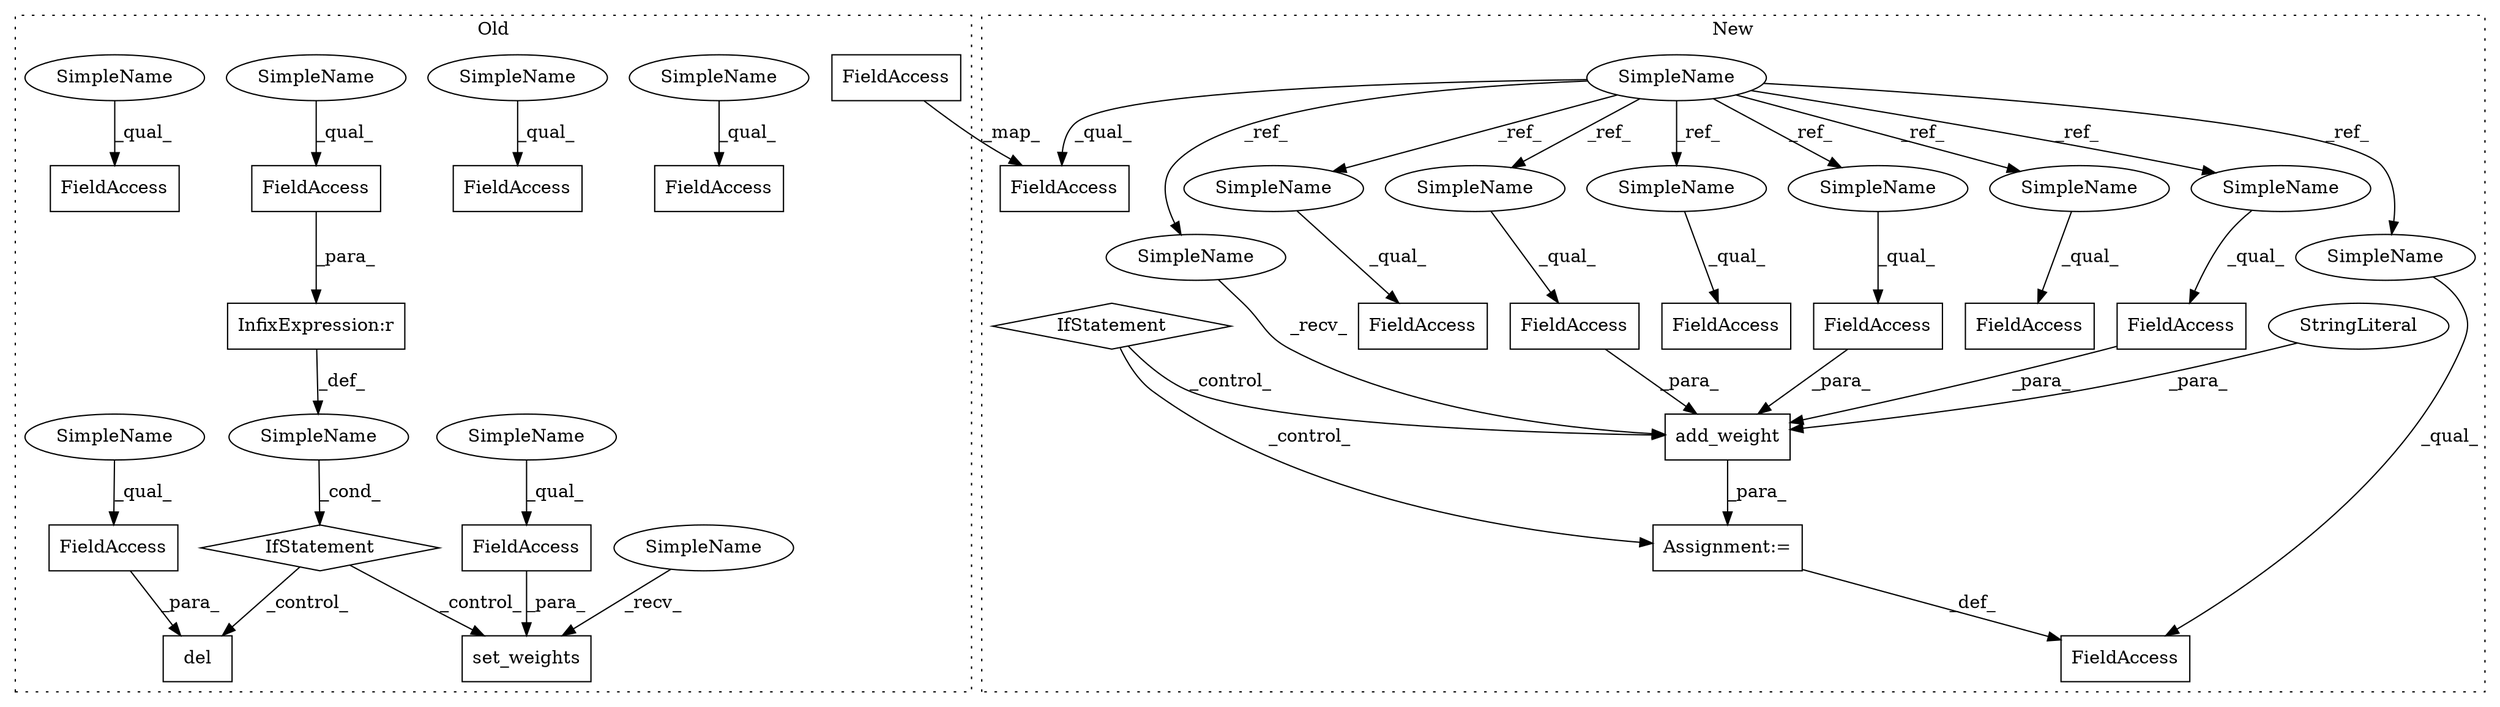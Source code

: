digraph G {
subgraph cluster0 {
1 [label="del" a="32" s="10050,10074" l="4,1" shape="box"];
4 [label="SimpleName" a="42" s="" l="" shape="ellipse"];
5 [label="set_weights" a="32" s="10009,10041" l="12,1" shape="box"];
8 [label="InfixExpression:r" a="27" s="9986" l="4" shape="box"];
9 [label="FieldAccess" a="22" s="10021" l="20" shape="box"];
10 [label="FieldAccess" a="22" s="9966" l="20" shape="box"];
12 [label="FieldAccess" a="22" s="9934" l="21" shape="box"];
13 [label="FieldAccess" a="22" s="9829" l="10" shape="box"];
15 [label="FieldAccess" a="22" s="10054" l="20" shape="box"];
16 [label="IfStatement" a="25" s="9962,9994" l="4,2" shape="diamond"];
18 [label="FieldAccess" a="22" s="9911" l="22" shape="box"];
24 [label="FieldAccess" a="22" s="9570" l="6" shape="box"];
34 [label="SimpleName" a="42" s="9911" l="4" shape="ellipse"];
35 [label="SimpleName" a="42" s="10004" l="4" shape="ellipse"];
36 [label="SimpleName" a="42" s="9829" l="4" shape="ellipse"];
37 [label="SimpleName" a="42" s="10021" l="4" shape="ellipse"];
38 [label="SimpleName" a="42" s="9966" l="4" shape="ellipse"];
39 [label="SimpleName" a="42" s="10054" l="4" shape="ellipse"];
40 [label="SimpleName" a="42" s="9934" l="4" shape="ellipse"];
label = "Old";
style="dotted";
}
subgraph cluster1 {
2 [label="add_weight" a="32" s="3066,3212" l="18,1" shape="box"];
3 [label="FieldAccess" a="22" s="3162" l="25" shape="box"];
6 [label="SimpleName" a="42" s="2346" l="4" shape="ellipse"];
7 [label="StringLiteral" a="45" s="3120" l="15" shape="ellipse"];
11 [label="FieldAccess" a="22" s="3188" l="24" shape="box"];
14 [label="FieldAccess" a="22" s="3136" l="25" shape="box"];
17 [label="FieldAccess" a="22" s="3042" l="18" shape="box"];
19 [label="FieldAccess" a="22" s="2694" l="10" shape="box"];
20 [label="FieldAccess" a="22" s="2942" l="20" shape="box"];
21 [label="FieldAccess" a="22" s="2799" l="13" shape="box"];
22 [label="IfStatement" a="25" s="3011,3032" l="4,2" shape="diamond"];
23 [label="Assignment:=" a="7" s="3060" l="1" shape="box"];
25 [label="FieldAccess" a="22" s="2632" l="17" shape="box"];
26 [label="SimpleName" a="42" s="2942" l="4" shape="ellipse"];
27 [label="SimpleName" a="42" s="3042" l="4" shape="ellipse"];
28 [label="SimpleName" a="42" s="2694" l="4" shape="ellipse"];
29 [label="SimpleName" a="42" s="3061" l="4" shape="ellipse"];
30 [label="SimpleName" a="42" s="2799" l="4" shape="ellipse"];
31 [label="SimpleName" a="42" s="3136" l="4" shape="ellipse"];
32 [label="SimpleName" a="42" s="3162" l="4" shape="ellipse"];
33 [label="SimpleName" a="42" s="3188" l="4" shape="ellipse"];
label = "New";
style="dotted";
}
2 -> 23 [label="_para_"];
3 -> 2 [label="_para_"];
4 -> 16 [label="_cond_"];
6 -> 31 [label="_ref_"];
6 -> 25 [label="_qual_"];
6 -> 32 [label="_ref_"];
6 -> 29 [label="_ref_"];
6 -> 26 [label="_ref_"];
6 -> 33 [label="_ref_"];
6 -> 28 [label="_ref_"];
6 -> 27 [label="_ref_"];
6 -> 30 [label="_ref_"];
7 -> 2 [label="_para_"];
8 -> 4 [label="_def_"];
9 -> 5 [label="_para_"];
10 -> 8 [label="_para_"];
11 -> 2 [label="_para_"];
14 -> 2 [label="_para_"];
15 -> 1 [label="_para_"];
16 -> 1 [label="_control_"];
16 -> 5 [label="_control_"];
22 -> 2 [label="_control_"];
22 -> 23 [label="_control_"];
23 -> 17 [label="_def_"];
24 -> 25 [label="_map_"];
26 -> 20 [label="_qual_"];
27 -> 17 [label="_qual_"];
28 -> 19 [label="_qual_"];
29 -> 2 [label="_recv_"];
30 -> 21 [label="_qual_"];
31 -> 14 [label="_qual_"];
32 -> 3 [label="_qual_"];
33 -> 11 [label="_qual_"];
34 -> 18 [label="_qual_"];
35 -> 5 [label="_recv_"];
36 -> 13 [label="_qual_"];
37 -> 9 [label="_qual_"];
38 -> 10 [label="_qual_"];
39 -> 15 [label="_qual_"];
40 -> 12 [label="_qual_"];
}